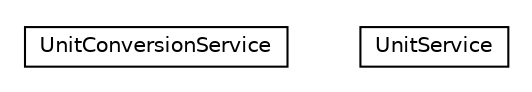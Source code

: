 #!/usr/local/bin/dot
#
# Class diagram 
# Generated by UMLGraph version R5_6-24-gf6e263 (http://www.umlgraph.org/)
#

digraph G {
	edge [fontname="Helvetica",fontsize=10,labelfontname="Helvetica",labelfontsize=10];
	node [fontname="Helvetica",fontsize=10,shape=plaintext];
	nodesep=0.25;
	ranksep=0.5;
	// org.universAAL.ontology.unit.services.UnitConversionService
	c262221 [label=<<table title="org.universAAL.ontology.unit.services.UnitConversionService" border="0" cellborder="1" cellspacing="0" cellpadding="2" port="p" href="./UnitConversionService.html">
		<tr><td><table border="0" cellspacing="0" cellpadding="1">
<tr><td align="center" balign="center"> UnitConversionService </td></tr>
		</table></td></tr>
		</table>>, URL="./UnitConversionService.html", fontname="Helvetica", fontcolor="black", fontsize=10.0];
	// org.universAAL.ontology.unit.services.UnitService
	c262222 [label=<<table title="org.universAAL.ontology.unit.services.UnitService" border="0" cellborder="1" cellspacing="0" cellpadding="2" port="p" href="./UnitService.html">
		<tr><td><table border="0" cellspacing="0" cellpadding="1">
<tr><td align="center" balign="center"> UnitService </td></tr>
		</table></td></tr>
		</table>>, URL="./UnitService.html", fontname="Helvetica", fontcolor="black", fontsize=10.0];
}


